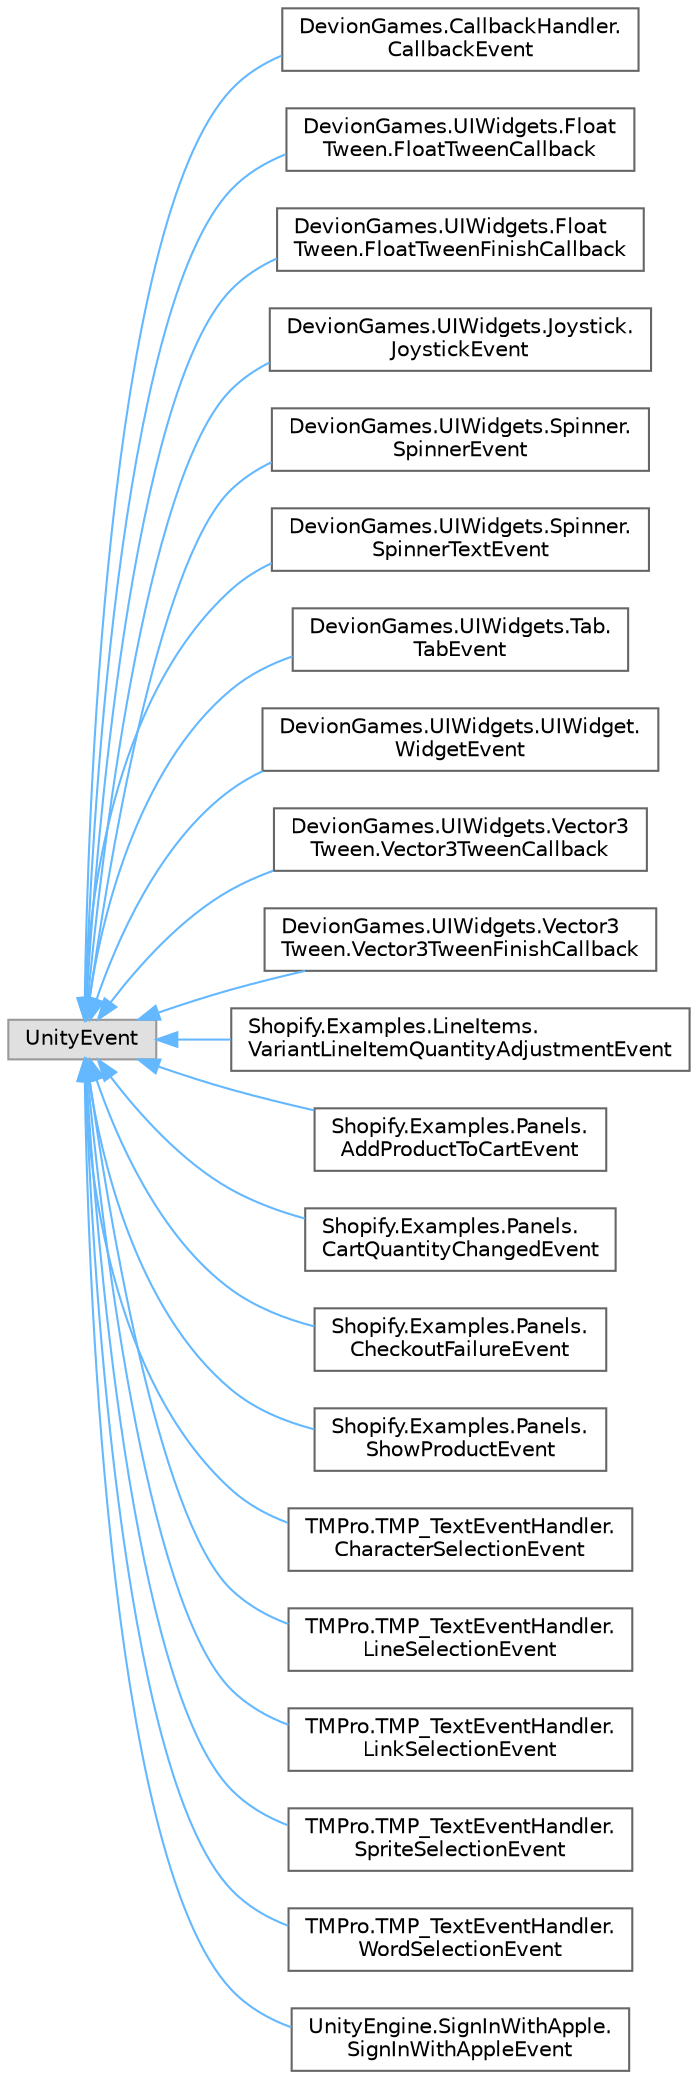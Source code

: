 digraph "Graphical Class Hierarchy"
{
 // LATEX_PDF_SIZE
  bgcolor="transparent";
  edge [fontname=Helvetica,fontsize=10,labelfontname=Helvetica,labelfontsize=10];
  node [fontname=Helvetica,fontsize=10,shape=box,height=0.2,width=0.4];
  rankdir="LR";
  Node0 [id="Node000000",label="UnityEvent",height=0.2,width=0.4,color="grey60", fillcolor="#E0E0E0", style="filled",tooltip=" "];
  Node0 -> Node1 [id="edge599_Node000000_Node000001",dir="back",color="steelblue1",style="solid",tooltip=" "];
  Node1 [id="Node000001",label="DevionGames.CallbackHandler.\lCallbackEvent",height=0.2,width=0.4,color="grey40", fillcolor="white", style="filled",URL="$class_devion_games_1_1_callback_handler_1_1_callback_event.html",tooltip=" "];
  Node0 -> Node2 [id="edge600_Node000000_Node000002",dir="back",color="steelblue1",style="solid",tooltip=" "];
  Node2 [id="Node000002",label="DevionGames.UIWidgets.Float\lTween.FloatTweenCallback",height=0.2,width=0.4,color="grey40", fillcolor="white", style="filled",URL="$class_devion_games_1_1_u_i_widgets_1_1_float_tween_1_1_float_tween_callback.html",tooltip=" "];
  Node0 -> Node3 [id="edge601_Node000000_Node000003",dir="back",color="steelblue1",style="solid",tooltip=" "];
  Node3 [id="Node000003",label="DevionGames.UIWidgets.Float\lTween.FloatTweenFinishCallback",height=0.2,width=0.4,color="grey40", fillcolor="white", style="filled",URL="$class_devion_games_1_1_u_i_widgets_1_1_float_tween_1_1_float_tween_finish_callback.html",tooltip=" "];
  Node0 -> Node4 [id="edge602_Node000000_Node000004",dir="back",color="steelblue1",style="solid",tooltip=" "];
  Node4 [id="Node000004",label="DevionGames.UIWidgets.Joystick.\lJoystickEvent",height=0.2,width=0.4,color="grey40", fillcolor="white", style="filled",URL="$class_devion_games_1_1_u_i_widgets_1_1_joystick_1_1_joystick_event.html",tooltip=" "];
  Node0 -> Node5 [id="edge603_Node000000_Node000005",dir="back",color="steelblue1",style="solid",tooltip=" "];
  Node5 [id="Node000005",label="DevionGames.UIWidgets.Spinner.\lSpinnerEvent",height=0.2,width=0.4,color="grey40", fillcolor="white", style="filled",URL="$class_devion_games_1_1_u_i_widgets_1_1_spinner_1_1_spinner_event.html",tooltip=" "];
  Node0 -> Node6 [id="edge604_Node000000_Node000006",dir="back",color="steelblue1",style="solid",tooltip=" "];
  Node6 [id="Node000006",label="DevionGames.UIWidgets.Spinner.\lSpinnerTextEvent",height=0.2,width=0.4,color="grey40", fillcolor="white", style="filled",URL="$class_devion_games_1_1_u_i_widgets_1_1_spinner_1_1_spinner_text_event.html",tooltip=" "];
  Node0 -> Node7 [id="edge605_Node000000_Node000007",dir="back",color="steelblue1",style="solid",tooltip=" "];
  Node7 [id="Node000007",label="DevionGames.UIWidgets.Tab.\lTabEvent",height=0.2,width=0.4,color="grey40", fillcolor="white", style="filled",URL="$class_devion_games_1_1_u_i_widgets_1_1_tab_1_1_tab_event.html",tooltip=" "];
  Node0 -> Node8 [id="edge606_Node000000_Node000008",dir="back",color="steelblue1",style="solid",tooltip=" "];
  Node8 [id="Node000008",label="DevionGames.UIWidgets.UIWidget.\lWidgetEvent",height=0.2,width=0.4,color="grey40", fillcolor="white", style="filled",URL="$class_devion_games_1_1_u_i_widgets_1_1_u_i_widget_1_1_widget_event.html",tooltip=" "];
  Node0 -> Node9 [id="edge607_Node000000_Node000009",dir="back",color="steelblue1",style="solid",tooltip=" "];
  Node9 [id="Node000009",label="DevionGames.UIWidgets.Vector3\lTween.Vector3TweenCallback",height=0.2,width=0.4,color="grey40", fillcolor="white", style="filled",URL="$class_devion_games_1_1_u_i_widgets_1_1_vector3_tween_1_1_vector3_tween_callback.html",tooltip=" "];
  Node0 -> Node10 [id="edge608_Node000000_Node000010",dir="back",color="steelblue1",style="solid",tooltip=" "];
  Node10 [id="Node000010",label="DevionGames.UIWidgets.Vector3\lTween.Vector3TweenFinishCallback",height=0.2,width=0.4,color="grey40", fillcolor="white", style="filled",URL="$class_devion_games_1_1_u_i_widgets_1_1_vector3_tween_1_1_vector3_tween_finish_callback.html",tooltip=" "];
  Node0 -> Node11 [id="edge609_Node000000_Node000011",dir="back",color="steelblue1",style="solid",tooltip=" "];
  Node11 [id="Node000011",label="Shopify.Examples.LineItems.\lVariantLineItemQuantityAdjustmentEvent",height=0.2,width=0.4,color="grey40", fillcolor="white", style="filled",URL="$class_shopify_1_1_examples_1_1_line_items_1_1_variant_line_item_quantity_adjustment_event.html",tooltip=" "];
  Node0 -> Node12 [id="edge610_Node000000_Node000012",dir="back",color="steelblue1",style="solid",tooltip=" "];
  Node12 [id="Node000012",label="Shopify.Examples.Panels.\lAddProductToCartEvent",height=0.2,width=0.4,color="grey40", fillcolor="white", style="filled",URL="$class_shopify_1_1_examples_1_1_panels_1_1_add_product_to_cart_event.html",tooltip=" "];
  Node0 -> Node13 [id="edge611_Node000000_Node000013",dir="back",color="steelblue1",style="solid",tooltip=" "];
  Node13 [id="Node000013",label="Shopify.Examples.Panels.\lCartQuantityChangedEvent",height=0.2,width=0.4,color="grey40", fillcolor="white", style="filled",URL="$class_shopify_1_1_examples_1_1_panels_1_1_cart_quantity_changed_event.html",tooltip=" "];
  Node0 -> Node14 [id="edge612_Node000000_Node000014",dir="back",color="steelblue1",style="solid",tooltip=" "];
  Node14 [id="Node000014",label="Shopify.Examples.Panels.\lCheckoutFailureEvent",height=0.2,width=0.4,color="grey40", fillcolor="white", style="filled",URL="$class_shopify_1_1_examples_1_1_panels_1_1_checkout_failure_event.html",tooltip=" "];
  Node0 -> Node15 [id="edge613_Node000000_Node000015",dir="back",color="steelblue1",style="solid",tooltip=" "];
  Node15 [id="Node000015",label="Shopify.Examples.Panels.\lShowProductEvent",height=0.2,width=0.4,color="grey40", fillcolor="white", style="filled",URL="$class_shopify_1_1_examples_1_1_panels_1_1_show_product_event.html",tooltip=" "];
  Node0 -> Node16 [id="edge614_Node000000_Node000016",dir="back",color="steelblue1",style="solid",tooltip=" "];
  Node16 [id="Node000016",label="TMPro.TMP_TextEventHandler.\lCharacterSelectionEvent",height=0.2,width=0.4,color="grey40", fillcolor="white", style="filled",URL="$class_t_m_pro_1_1_t_m_p___text_event_handler_1_1_character_selection_event.html",tooltip=" "];
  Node0 -> Node17 [id="edge615_Node000000_Node000017",dir="back",color="steelblue1",style="solid",tooltip=" "];
  Node17 [id="Node000017",label="TMPro.TMP_TextEventHandler.\lLineSelectionEvent",height=0.2,width=0.4,color="grey40", fillcolor="white", style="filled",URL="$class_t_m_pro_1_1_t_m_p___text_event_handler_1_1_line_selection_event.html",tooltip=" "];
  Node0 -> Node18 [id="edge616_Node000000_Node000018",dir="back",color="steelblue1",style="solid",tooltip=" "];
  Node18 [id="Node000018",label="TMPro.TMP_TextEventHandler.\lLinkSelectionEvent",height=0.2,width=0.4,color="grey40", fillcolor="white", style="filled",URL="$class_t_m_pro_1_1_t_m_p___text_event_handler_1_1_link_selection_event.html",tooltip=" "];
  Node0 -> Node19 [id="edge617_Node000000_Node000019",dir="back",color="steelblue1",style="solid",tooltip=" "];
  Node19 [id="Node000019",label="TMPro.TMP_TextEventHandler.\lSpriteSelectionEvent",height=0.2,width=0.4,color="grey40", fillcolor="white", style="filled",URL="$class_t_m_pro_1_1_t_m_p___text_event_handler_1_1_sprite_selection_event.html",tooltip=" "];
  Node0 -> Node20 [id="edge618_Node000000_Node000020",dir="back",color="steelblue1",style="solid",tooltip=" "];
  Node20 [id="Node000020",label="TMPro.TMP_TextEventHandler.\lWordSelectionEvent",height=0.2,width=0.4,color="grey40", fillcolor="white", style="filled",URL="$class_t_m_pro_1_1_t_m_p___text_event_handler_1_1_word_selection_event.html",tooltip=" "];
  Node0 -> Node21 [id="edge619_Node000000_Node000021",dir="back",color="steelblue1",style="solid",tooltip=" "];
  Node21 [id="Node000021",label="UnityEngine.SignInWithApple.\lSignInWithAppleEvent",height=0.2,width=0.4,color="grey40", fillcolor="white", style="filled",URL="$class_unity_engine_1_1_sign_in_with_apple_1_1_sign_in_with_apple_event.html",tooltip=" "];
}
